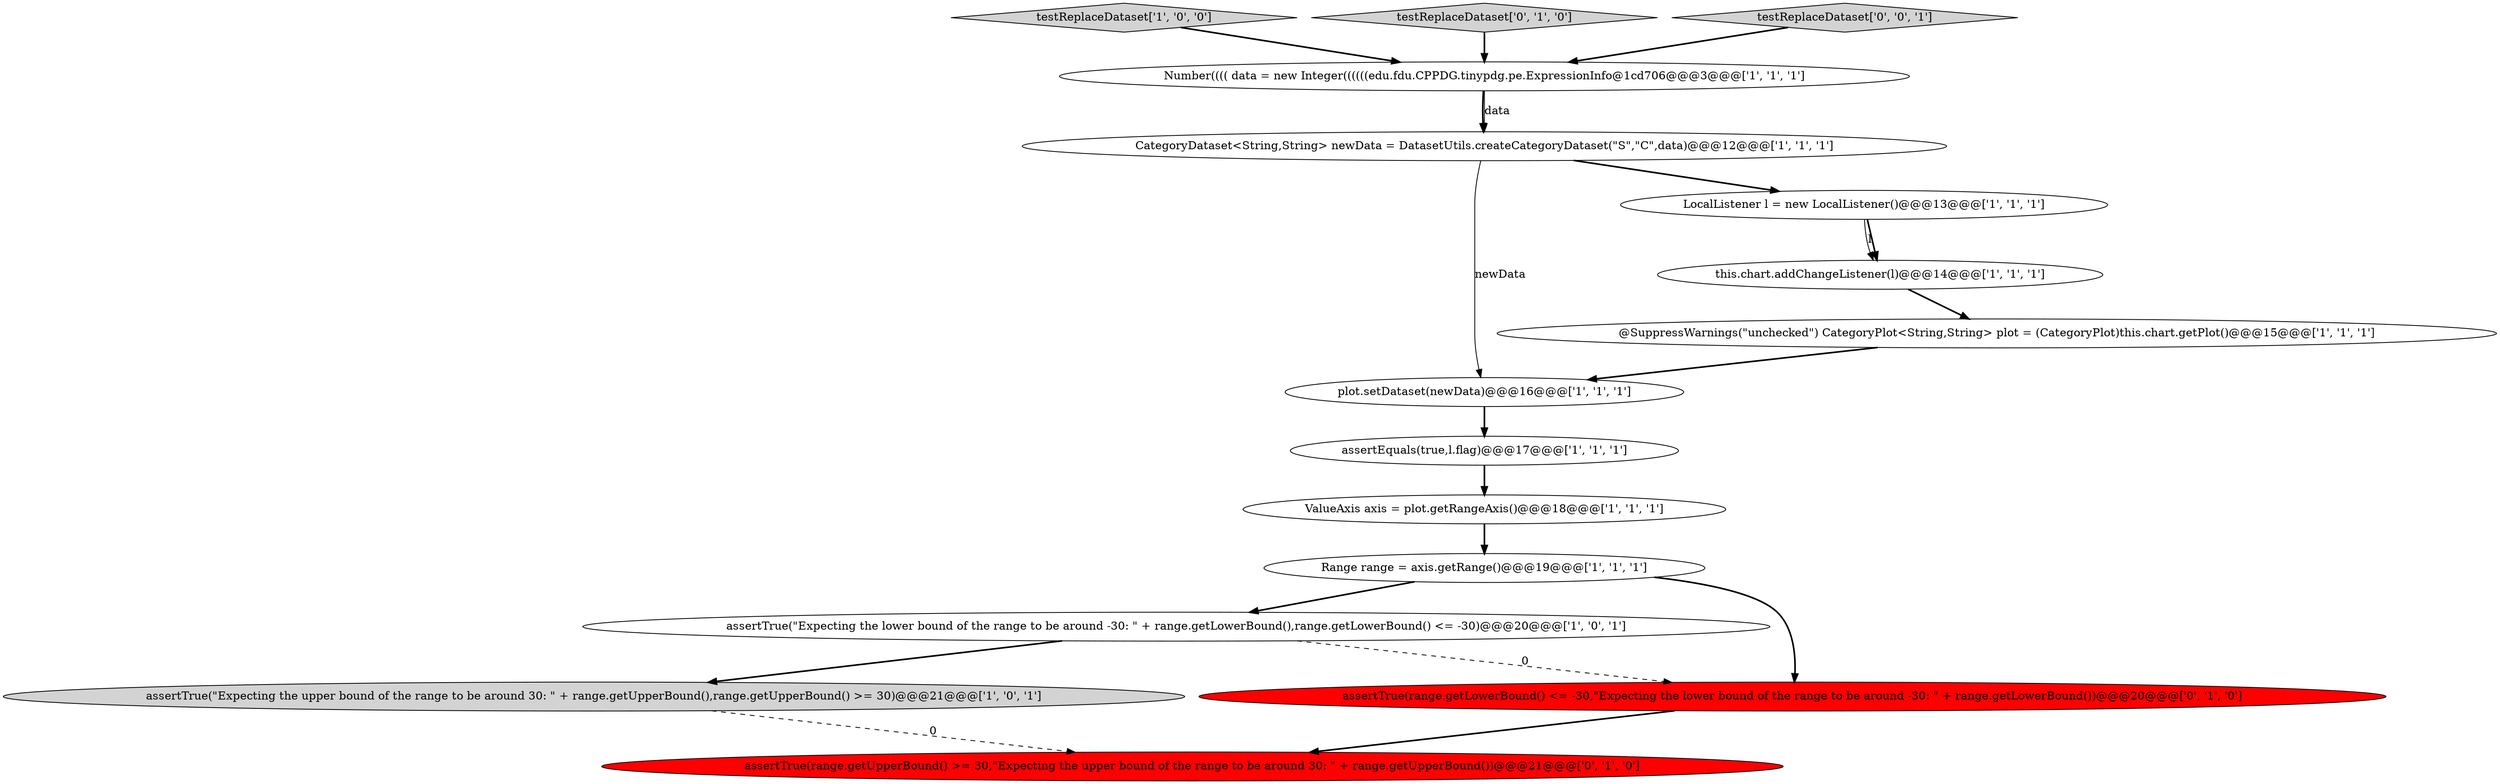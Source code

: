 digraph {
7 [style = filled, label = "ValueAxis axis = plot.getRangeAxis()@@@18@@@['1', '1', '1']", fillcolor = white, shape = ellipse image = "AAA0AAABBB1BBB"];
11 [style = filled, label = "this.chart.addChangeListener(l)@@@14@@@['1', '1', '1']", fillcolor = white, shape = ellipse image = "AAA0AAABBB1BBB"];
6 [style = filled, label = "assertTrue(\"Expecting the lower bound of the range to be around -30: \" + range.getLowerBound(),range.getLowerBound() <= -30)@@@20@@@['1', '0', '1']", fillcolor = white, shape = ellipse image = "AAA0AAABBB1BBB"];
3 [style = filled, label = "Number(((( data = new Integer((((((edu.fdu.CPPDG.tinypdg.pe.ExpressionInfo@1cd706@@@3@@@['1', '1', '1']", fillcolor = white, shape = ellipse image = "AAA0AAABBB1BBB"];
13 [style = filled, label = "assertTrue(range.getLowerBound() <= -30,\"Expecting the lower bound of the range to be around -30: \" + range.getLowerBound())@@@20@@@['0', '1', '0']", fillcolor = red, shape = ellipse image = "AAA1AAABBB2BBB"];
14 [style = filled, label = "assertTrue(range.getUpperBound() >= 30,\"Expecting the upper bound of the range to be around 30: \" + range.getUpperBound())@@@21@@@['0', '1', '0']", fillcolor = red, shape = ellipse image = "AAA1AAABBB2BBB"];
1 [style = filled, label = "Range range = axis.getRange()@@@19@@@['1', '1', '1']", fillcolor = white, shape = ellipse image = "AAA0AAABBB1BBB"];
9 [style = filled, label = "plot.setDataset(newData)@@@16@@@['1', '1', '1']", fillcolor = white, shape = ellipse image = "AAA0AAABBB1BBB"];
0 [style = filled, label = "assertEquals(true,l.flag)@@@17@@@['1', '1', '1']", fillcolor = white, shape = ellipse image = "AAA0AAABBB1BBB"];
4 [style = filled, label = "testReplaceDataset['1', '0', '0']", fillcolor = lightgray, shape = diamond image = "AAA0AAABBB1BBB"];
2 [style = filled, label = "@SuppressWarnings(\"unchecked\") CategoryPlot<String,String> plot = (CategoryPlot)this.chart.getPlot()@@@15@@@['1', '1', '1']", fillcolor = white, shape = ellipse image = "AAA0AAABBB1BBB"];
10 [style = filled, label = "CategoryDataset<String,String> newData = DatasetUtils.createCategoryDataset(\"S\",\"C\",data)@@@12@@@['1', '1', '1']", fillcolor = white, shape = ellipse image = "AAA0AAABBB1BBB"];
8 [style = filled, label = "assertTrue(\"Expecting the upper bound of the range to be around 30: \" + range.getUpperBound(),range.getUpperBound() >= 30)@@@21@@@['1', '0', '1']", fillcolor = lightgray, shape = ellipse image = "AAA0AAABBB1BBB"];
5 [style = filled, label = "LocalListener l = new LocalListener()@@@13@@@['1', '1', '1']", fillcolor = white, shape = ellipse image = "AAA0AAABBB1BBB"];
12 [style = filled, label = "testReplaceDataset['0', '1', '0']", fillcolor = lightgray, shape = diamond image = "AAA0AAABBB2BBB"];
15 [style = filled, label = "testReplaceDataset['0', '0', '1']", fillcolor = lightgray, shape = diamond image = "AAA0AAABBB3BBB"];
3->10 [style = bold, label=""];
4->3 [style = bold, label=""];
5->11 [style = bold, label=""];
12->3 [style = bold, label=""];
1->6 [style = bold, label=""];
7->1 [style = bold, label=""];
10->5 [style = bold, label=""];
2->9 [style = bold, label=""];
9->0 [style = bold, label=""];
6->13 [style = dashed, label="0"];
8->14 [style = dashed, label="0"];
3->10 [style = solid, label="data"];
15->3 [style = bold, label=""];
13->14 [style = bold, label=""];
1->13 [style = bold, label=""];
5->11 [style = solid, label="l"];
11->2 [style = bold, label=""];
6->8 [style = bold, label=""];
0->7 [style = bold, label=""];
10->9 [style = solid, label="newData"];
}
